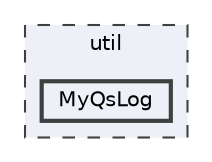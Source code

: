 digraph "MyQsLog"
{
 // LATEX_PDF_SIZE
  bgcolor="transparent";
  edge [fontname=Helvetica,fontsize=10,labelfontname=Helvetica,labelfontsize=10];
  node [fontname=Helvetica,fontsize=10,shape=box,height=0.2,width=0.4];
  compound=true
  subgraph clusterdir_23ec12649285f9fabf3a6b7380226c28 {
    graph [ bgcolor="#edf0f7", pencolor="grey25", label="util", fontname=Helvetica,fontsize=10 style="filled,dashed", URL="dir_23ec12649285f9fabf3a6b7380226c28.html",tooltip=""]
  dir_3a9b0baa2eedc724de425a486f413643 [label="MyQsLog", fillcolor="#edf0f7", color="grey25", style="filled,bold", URL="dir_3a9b0baa2eedc724de425a486f413643.html",tooltip=""];
  }
}
